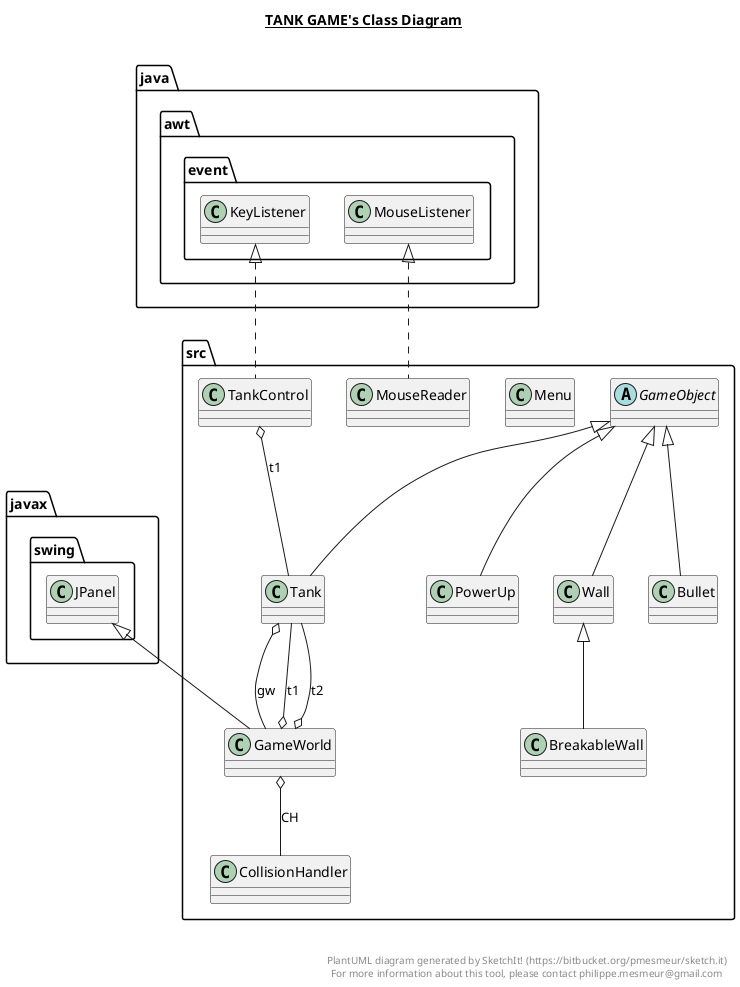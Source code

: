 @startuml

title __TANK GAME's Class Diagram__\n

  namespace src {
    class src.BreakableWall {
    }
  }
  

  namespace src {
    class src.Bullet {
    }
  }
  

  namespace src {
    class src.CollisionHandler {
    }
  }
  

  namespace src {
    abstract class src.GameObject {
    }
  }
  

  namespace src {
    class src.GameWorld {
    }
  }
  

  namespace src {
    class src.Menu {
    }
  }
  

  namespace src {
    class src.MouseReader {
    }
  }
  

  namespace src {
    class src.PowerUp {
    }
  }
  

  namespace src {
    class src.Tank {
    }
  }
  

  namespace src {
    class src.TankControl {
    }
  }
  

  namespace src {
    class src.Wall {
    }
  }
  

  src.BreakableWall -up-|> src.Wall
  src.Bullet -up-|> src.GameObject
  src.GameWorld -up-|> javax.swing.JPanel
  src.GameWorld o-- src.CollisionHandler : CH
  src.GameWorld o-- src.Tank : t1
  src.GameWorld o-- src.Tank : t2
  src.MouseReader .up.|> java.awt.event.MouseListener
  src.PowerUp -up-|> src.GameObject
  src.Tank -up-|> src.GameObject
  src.Tank o-- src.GameWorld : gw
  src.TankControl .up.|> java.awt.event.KeyListener
  src.TankControl o-- src.Tank : t1
  src.Wall -up-|> src.GameObject


right footer


PlantUML diagram generated by SketchIt! (https://bitbucket.org/pmesmeur/sketch.it)
For more information about this tool, please contact philippe.mesmeur@gmail.com
endfooter

@enduml
